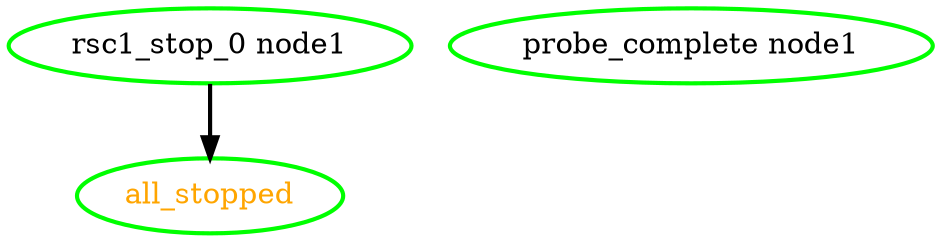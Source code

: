 digraph "g" {
"all_stopped" [ style=bold color="green" fontcolor="orange"  ]
"probe_complete node1" [ style=bold color="green" fontcolor="black"  ]
"rsc1_stop_0 node1" -> "all_stopped" [ style = bold]
"rsc1_stop_0 node1" [ style=bold color="green" fontcolor="black"  ]
}

